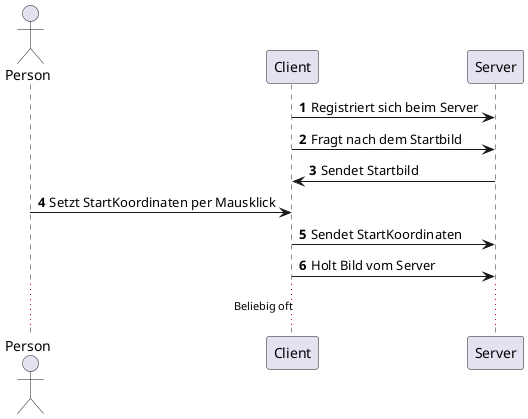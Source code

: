 @startuml
autonumber
actor Person

Client -> Server : Registriert sich beim Server
Client -> Server : Fragt nach dem Startbild
Client <- Server : Sendet Startbild
Person -> Client : Setzt StartKoordinaten per Mausklick
Client -> Server : Sendet StartKoordinaten
Client -> Server : Holt Bild vom Server

... Beliebig oft ...


@enduml
